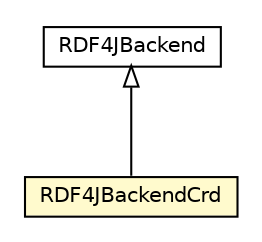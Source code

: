 #!/usr/local/bin/dot
#
# Class diagram 
# Generated by UMLGraph version R5_6-24-gf6e263 (http://www.umlgraph.org/)
#

digraph G {
	edge [fontname="Helvetica",fontsize=10,labelfontname="Helvetica",labelfontsize=10];
	node [fontname="Helvetica",fontsize=10,shape=plaintext];
	nodesep=0.25;
	ranksep=0.5;
	// org.universAAL.context.che.database.impl.RDF4JBackendCrd
	c4978 [label=<<table title="org.universAAL.context.che.database.impl.RDF4JBackendCrd" border="0" cellborder="1" cellspacing="0" cellpadding="2" port="p" bgcolor="lemonChiffon" href="./RDF4JBackendCrd.html">
		<tr><td><table border="0" cellspacing="0" cellpadding="1">
<tr><td align="center" balign="center"> RDF4JBackendCrd </td></tr>
		</table></td></tr>
		</table>>, URL="./RDF4JBackendCrd.html", fontname="Helvetica", fontcolor="black", fontsize=10.0];
	// org.universAAL.context.che.database.impl.RDF4JBackend
	c4980 [label=<<table title="org.universAAL.context.che.database.impl.RDF4JBackend" border="0" cellborder="1" cellspacing="0" cellpadding="2" port="p" href="./RDF4JBackend.html">
		<tr><td><table border="0" cellspacing="0" cellpadding="1">
<tr><td align="center" balign="center"> RDF4JBackend </td></tr>
		</table></td></tr>
		</table>>, URL="./RDF4JBackend.html", fontname="Helvetica", fontcolor="black", fontsize=10.0];
	//org.universAAL.context.che.database.impl.RDF4JBackendCrd extends org.universAAL.context.che.database.impl.RDF4JBackend
	c4980:p -> c4978:p [dir=back,arrowtail=empty];
}

